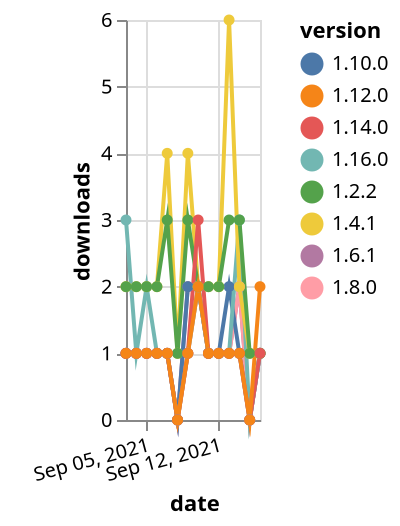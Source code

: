 {"$schema": "https://vega.github.io/schema/vega-lite/v5.json", "description": "A simple bar chart with embedded data.", "data": {"values": [{"date": "2021-09-03", "total": 261, "delta": 1, "version": "1.6.1"}, {"date": "2021-09-04", "total": 262, "delta": 1, "version": "1.6.1"}, {"date": "2021-09-05", "total": 263, "delta": 1, "version": "1.6.1"}, {"date": "2021-09-06", "total": 264, "delta": 1, "version": "1.6.1"}, {"date": "2021-09-07", "total": 265, "delta": 1, "version": "1.6.1"}, {"date": "2021-09-08", "total": 265, "delta": 0, "version": "1.6.1"}, {"date": "2021-09-09", "total": 267, "delta": 2, "version": "1.6.1"}, {"date": "2021-09-10", "total": 269, "delta": 2, "version": "1.6.1"}, {"date": "2021-09-11", "total": 270, "delta": 1, "version": "1.6.1"}, {"date": "2021-09-12", "total": 271, "delta": 1, "version": "1.6.1"}, {"date": "2021-09-13", "total": 272, "delta": 1, "version": "1.6.1"}, {"date": "2021-09-14", "total": 274, "delta": 2, "version": "1.6.1"}, {"date": "2021-09-15", "total": 274, "delta": 0, "version": "1.6.1"}, {"date": "2021-09-16", "total": 275, "delta": 1, "version": "1.6.1"}, {"date": "2021-09-03", "total": 203, "delta": 1, "version": "1.8.0"}, {"date": "2021-09-04", "total": 204, "delta": 1, "version": "1.8.0"}, {"date": "2021-09-05", "total": 205, "delta": 1, "version": "1.8.0"}, {"date": "2021-09-06", "total": 206, "delta": 1, "version": "1.8.0"}, {"date": "2021-09-07", "total": 207, "delta": 1, "version": "1.8.0"}, {"date": "2021-09-08", "total": 207, "delta": 0, "version": "1.8.0"}, {"date": "2021-09-09", "total": 208, "delta": 1, "version": "1.8.0"}, {"date": "2021-09-10", "total": 210, "delta": 2, "version": "1.8.0"}, {"date": "2021-09-11", "total": 211, "delta": 1, "version": "1.8.0"}, {"date": "2021-09-12", "total": 212, "delta": 1, "version": "1.8.0"}, {"date": "2021-09-13", "total": 213, "delta": 1, "version": "1.8.0"}, {"date": "2021-09-14", "total": 215, "delta": 2, "version": "1.8.0"}, {"date": "2021-09-15", "total": 215, "delta": 0, "version": "1.8.0"}, {"date": "2021-09-16", "total": 216, "delta": 1, "version": "1.8.0"}, {"date": "2021-09-03", "total": 198, "delta": 1, "version": "1.10.0"}, {"date": "2021-09-04", "total": 199, "delta": 1, "version": "1.10.0"}, {"date": "2021-09-05", "total": 200, "delta": 1, "version": "1.10.0"}, {"date": "2021-09-06", "total": 201, "delta": 1, "version": "1.10.0"}, {"date": "2021-09-07", "total": 202, "delta": 1, "version": "1.10.0"}, {"date": "2021-09-08", "total": 202, "delta": 0, "version": "1.10.0"}, {"date": "2021-09-09", "total": 204, "delta": 2, "version": "1.10.0"}, {"date": "2021-09-10", "total": 206, "delta": 2, "version": "1.10.0"}, {"date": "2021-09-11", "total": 207, "delta": 1, "version": "1.10.0"}, {"date": "2021-09-12", "total": 208, "delta": 1, "version": "1.10.0"}, {"date": "2021-09-13", "total": 210, "delta": 2, "version": "1.10.0"}, {"date": "2021-09-14", "total": 211, "delta": 1, "version": "1.10.0"}, {"date": "2021-09-15", "total": 211, "delta": 0, "version": "1.10.0"}, {"date": "2021-09-16", "total": 212, "delta": 1, "version": "1.10.0"}, {"date": "2021-09-03", "total": 126, "delta": 3, "version": "1.16.0"}, {"date": "2021-09-04", "total": 127, "delta": 1, "version": "1.16.0"}, {"date": "2021-09-05", "total": 129, "delta": 2, "version": "1.16.0"}, {"date": "2021-09-06", "total": 130, "delta": 1, "version": "1.16.0"}, {"date": "2021-09-07", "total": 131, "delta": 1, "version": "1.16.0"}, {"date": "2021-09-08", "total": 131, "delta": 0, "version": "1.16.0"}, {"date": "2021-09-09", "total": 132, "delta": 1, "version": "1.16.0"}, {"date": "2021-09-10", "total": 134, "delta": 2, "version": "1.16.0"}, {"date": "2021-09-11", "total": 135, "delta": 1, "version": "1.16.0"}, {"date": "2021-09-12", "total": 136, "delta": 1, "version": "1.16.0"}, {"date": "2021-09-13", "total": 137, "delta": 1, "version": "1.16.0"}, {"date": "2021-09-14", "total": 140, "delta": 3, "version": "1.16.0"}, {"date": "2021-09-15", "total": 140, "delta": 0, "version": "1.16.0"}, {"date": "2021-09-16", "total": 141, "delta": 1, "version": "1.16.0"}, {"date": "2021-09-03", "total": 2550, "delta": 2, "version": "1.4.1"}, {"date": "2021-09-04", "total": 2552, "delta": 2, "version": "1.4.1"}, {"date": "2021-09-05", "total": 2554, "delta": 2, "version": "1.4.1"}, {"date": "2021-09-06", "total": 2556, "delta": 2, "version": "1.4.1"}, {"date": "2021-09-07", "total": 2560, "delta": 4, "version": "1.4.1"}, {"date": "2021-09-08", "total": 2561, "delta": 1, "version": "1.4.1"}, {"date": "2021-09-09", "total": 2565, "delta": 4, "version": "1.4.1"}, {"date": "2021-09-10", "total": 2567, "delta": 2, "version": "1.4.1"}, {"date": "2021-09-11", "total": 2569, "delta": 2, "version": "1.4.1"}, {"date": "2021-09-12", "total": 2571, "delta": 2, "version": "1.4.1"}, {"date": "2021-09-13", "total": 2577, "delta": 6, "version": "1.4.1"}, {"date": "2021-09-14", "total": 2579, "delta": 2, "version": "1.4.1"}, {"date": "2021-09-15", "total": 2580, "delta": 1, "version": "1.4.1"}, {"date": "2021-09-16", "total": 2581, "delta": 1, "version": "1.4.1"}, {"date": "2021-09-03", "total": 2325, "delta": 2, "version": "1.2.2"}, {"date": "2021-09-04", "total": 2327, "delta": 2, "version": "1.2.2"}, {"date": "2021-09-05", "total": 2329, "delta": 2, "version": "1.2.2"}, {"date": "2021-09-06", "total": 2331, "delta": 2, "version": "1.2.2"}, {"date": "2021-09-07", "total": 2334, "delta": 3, "version": "1.2.2"}, {"date": "2021-09-08", "total": 2335, "delta": 1, "version": "1.2.2"}, {"date": "2021-09-09", "total": 2338, "delta": 3, "version": "1.2.2"}, {"date": "2021-09-10", "total": 2340, "delta": 2, "version": "1.2.2"}, {"date": "2021-09-11", "total": 2342, "delta": 2, "version": "1.2.2"}, {"date": "2021-09-12", "total": 2344, "delta": 2, "version": "1.2.2"}, {"date": "2021-09-13", "total": 2347, "delta": 3, "version": "1.2.2"}, {"date": "2021-09-14", "total": 2350, "delta": 3, "version": "1.2.2"}, {"date": "2021-09-15", "total": 2351, "delta": 1, "version": "1.2.2"}, {"date": "2021-09-16", "total": 2352, "delta": 1, "version": "1.2.2"}, {"date": "2021-09-03", "total": 203, "delta": 1, "version": "1.14.0"}, {"date": "2021-09-04", "total": 204, "delta": 1, "version": "1.14.0"}, {"date": "2021-09-05", "total": 205, "delta": 1, "version": "1.14.0"}, {"date": "2021-09-06", "total": 206, "delta": 1, "version": "1.14.0"}, {"date": "2021-09-07", "total": 207, "delta": 1, "version": "1.14.0"}, {"date": "2021-09-08", "total": 207, "delta": 0, "version": "1.14.0"}, {"date": "2021-09-09", "total": 208, "delta": 1, "version": "1.14.0"}, {"date": "2021-09-10", "total": 211, "delta": 3, "version": "1.14.0"}, {"date": "2021-09-11", "total": 212, "delta": 1, "version": "1.14.0"}, {"date": "2021-09-12", "total": 213, "delta": 1, "version": "1.14.0"}, {"date": "2021-09-13", "total": 214, "delta": 1, "version": "1.14.0"}, {"date": "2021-09-14", "total": 215, "delta": 1, "version": "1.14.0"}, {"date": "2021-09-15", "total": 215, "delta": 0, "version": "1.14.0"}, {"date": "2021-09-16", "total": 216, "delta": 1, "version": "1.14.0"}, {"date": "2021-09-03", "total": 170, "delta": 1, "version": "1.12.0"}, {"date": "2021-09-04", "total": 171, "delta": 1, "version": "1.12.0"}, {"date": "2021-09-05", "total": 172, "delta": 1, "version": "1.12.0"}, {"date": "2021-09-06", "total": 173, "delta": 1, "version": "1.12.0"}, {"date": "2021-09-07", "total": 174, "delta": 1, "version": "1.12.0"}, {"date": "2021-09-08", "total": 174, "delta": 0, "version": "1.12.0"}, {"date": "2021-09-09", "total": 175, "delta": 1, "version": "1.12.0"}, {"date": "2021-09-10", "total": 177, "delta": 2, "version": "1.12.0"}, {"date": "2021-09-11", "total": 178, "delta": 1, "version": "1.12.0"}, {"date": "2021-09-12", "total": 179, "delta": 1, "version": "1.12.0"}, {"date": "2021-09-13", "total": 180, "delta": 1, "version": "1.12.0"}, {"date": "2021-09-14", "total": 181, "delta": 1, "version": "1.12.0"}, {"date": "2021-09-15", "total": 181, "delta": 0, "version": "1.12.0"}, {"date": "2021-09-16", "total": 183, "delta": 2, "version": "1.12.0"}]}, "width": "container", "mark": {"type": "line", "point": {"filled": true}}, "encoding": {"x": {"field": "date", "type": "temporal", "timeUnit": "yearmonthdate", "title": "date", "axis": {"labelAngle": -15}}, "y": {"field": "delta", "type": "quantitative", "title": "downloads"}, "color": {"field": "version", "type": "nominal"}, "tooltip": {"field": "delta"}}}